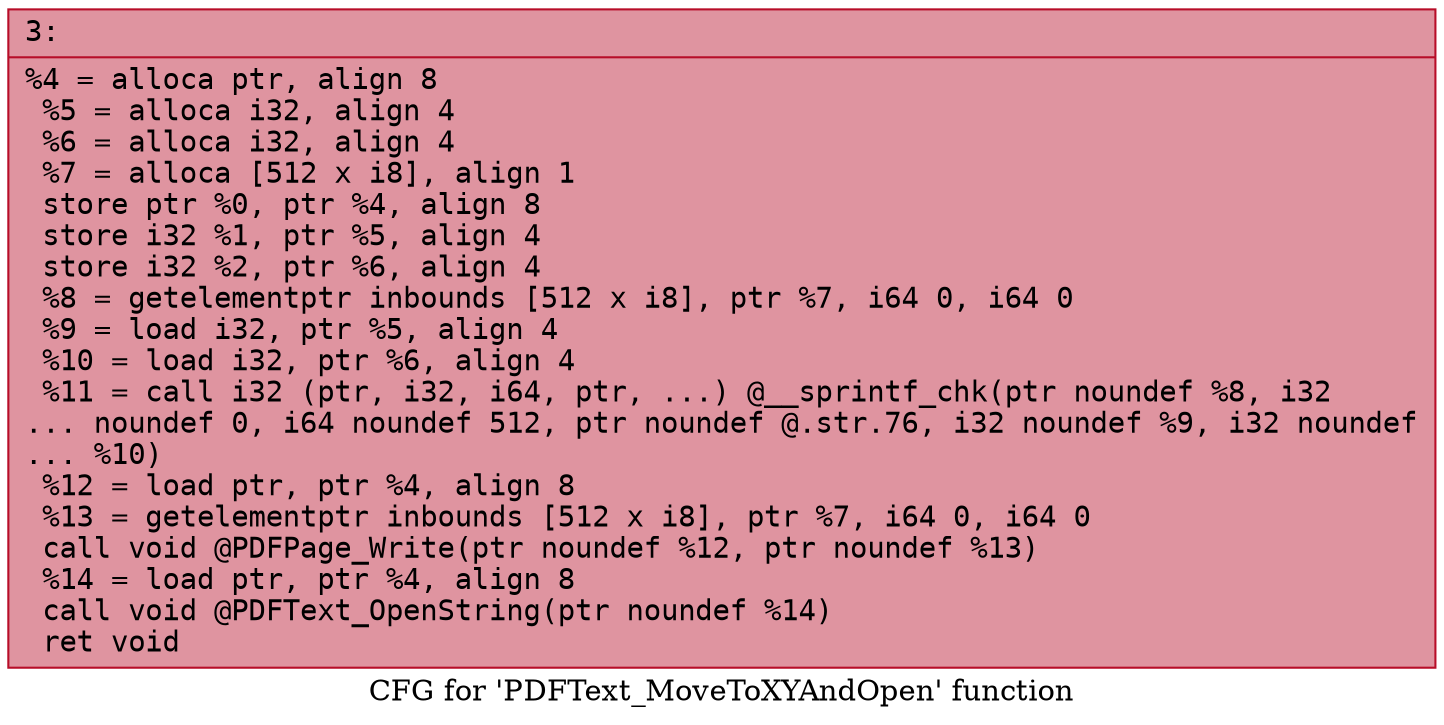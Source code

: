 digraph "CFG for 'PDFText_MoveToXYAndOpen' function" {
	label="CFG for 'PDFText_MoveToXYAndOpen' function";

	Node0x600000528e10 [shape=record,color="#b70d28ff", style=filled, fillcolor="#b70d2870" fontname="Courier",label="{3:\l|  %4 = alloca ptr, align 8\l  %5 = alloca i32, align 4\l  %6 = alloca i32, align 4\l  %7 = alloca [512 x i8], align 1\l  store ptr %0, ptr %4, align 8\l  store i32 %1, ptr %5, align 4\l  store i32 %2, ptr %6, align 4\l  %8 = getelementptr inbounds [512 x i8], ptr %7, i64 0, i64 0\l  %9 = load i32, ptr %5, align 4\l  %10 = load i32, ptr %6, align 4\l  %11 = call i32 (ptr, i32, i64, ptr, ...) @__sprintf_chk(ptr noundef %8, i32\l... noundef 0, i64 noundef 512, ptr noundef @.str.76, i32 noundef %9, i32 noundef\l... %10)\l  %12 = load ptr, ptr %4, align 8\l  %13 = getelementptr inbounds [512 x i8], ptr %7, i64 0, i64 0\l  call void @PDFPage_Write(ptr noundef %12, ptr noundef %13)\l  %14 = load ptr, ptr %4, align 8\l  call void @PDFText_OpenString(ptr noundef %14)\l  ret void\l}"];
}
